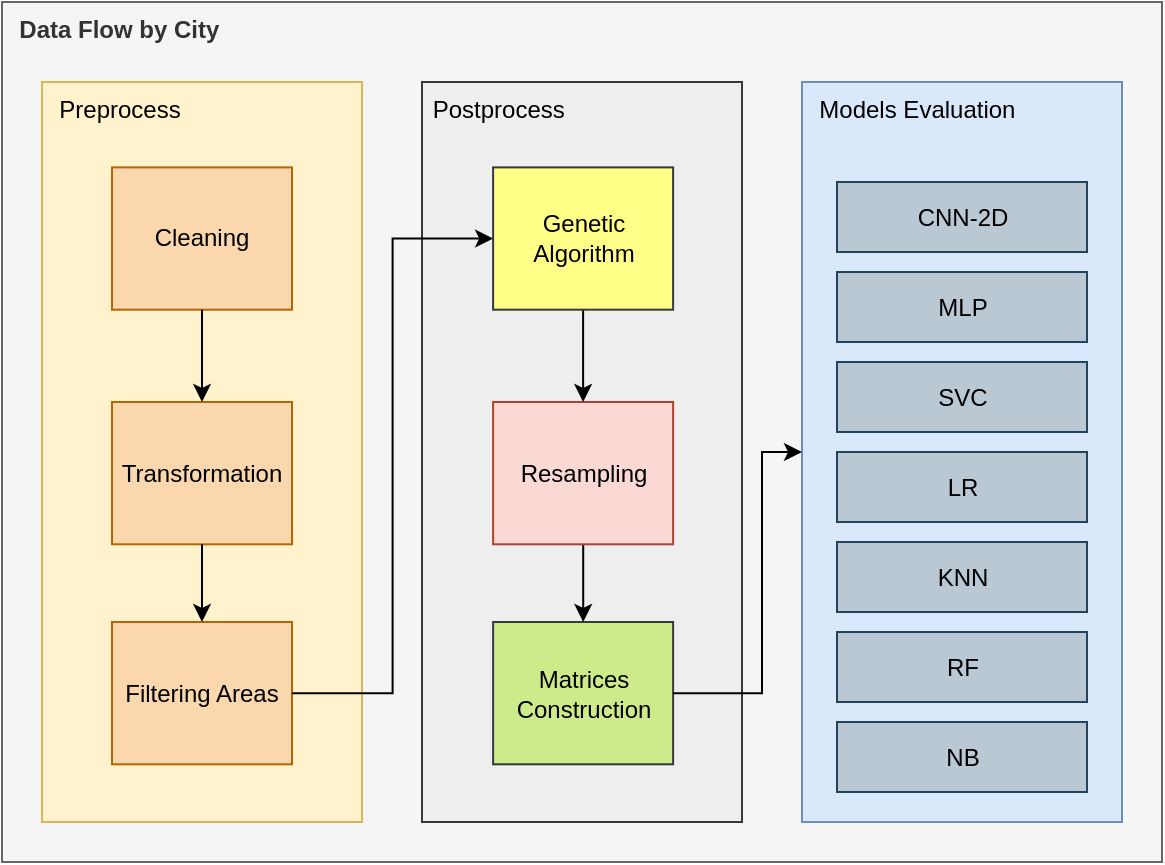 <mxfile version="21.6.5" type="device">
  <diagram name="Página-1" id="uAnbATEjNzbg1E-TgKnV">
    <mxGraphModel dx="948" dy="581" grid="1" gridSize="10" guides="1" tooltips="1" connect="1" arrows="1" fold="1" page="1" pageScale="1" pageWidth="827" pageHeight="1169" math="0" shadow="0">
      <root>
        <mxCell id="0" />
        <mxCell id="1" parent="0" />
        <mxCell id="Dptlz2PRCcSpFc9EAY_W-1" value="&lt;b&gt;&amp;nbsp; Data Flow by City&lt;/b&gt;" style="rounded=0;whiteSpace=wrap;html=1;fillColor=#f5f5f5;fontColor=#333333;strokeColor=#666666;verticalAlign=top;align=left;" parent="1" vertex="1">
          <mxGeometry x="170" y="110" width="580" height="430" as="geometry" />
        </mxCell>
        <mxCell id="Fwl7ajU-SFP8siu2tE5E-9" value="" style="group" vertex="1" connectable="0" parent="1">
          <mxGeometry x="190" y="150" width="160" height="370" as="geometry" />
        </mxCell>
        <mxCell id="bFJMQcvxy0cHlTDQ9agu-11" value="&amp;nbsp; Preprocess" style="rounded=0;whiteSpace=wrap;html=1;fillColor=#fff2cc;strokeColor=#d6b656;verticalAlign=top;align=left;" parent="Fwl7ajU-SFP8siu2tE5E-9" vertex="1">
          <mxGeometry width="160" height="370" as="geometry" />
        </mxCell>
        <mxCell id="Dptlz2PRCcSpFc9EAY_W-2" value="Cleaning" style="rounded=0;whiteSpace=wrap;html=1;fillColor=#fad7ac;strokeColor=#b46504;" parent="Fwl7ajU-SFP8siu2tE5E-9" vertex="1">
          <mxGeometry x="35" y="42.692" width="90" height="71.154" as="geometry" />
        </mxCell>
        <mxCell id="Dptlz2PRCcSpFc9EAY_W-3" value="Transformation" style="rounded=0;whiteSpace=wrap;html=1;fillColor=#fad7ac;strokeColor=#b46504;" parent="Fwl7ajU-SFP8siu2tE5E-9" vertex="1">
          <mxGeometry x="35" y="159.998" width="90" height="71.154" as="geometry" />
        </mxCell>
        <mxCell id="bFJMQcvxy0cHlTDQ9agu-1" value="Filtering Areas" style="rounded=0;whiteSpace=wrap;html=1;fillColor=#fad7ac;strokeColor=#b46504;" parent="Fwl7ajU-SFP8siu2tE5E-9" vertex="1">
          <mxGeometry x="35" y="269.996" width="90" height="71.154" as="geometry" />
        </mxCell>
        <mxCell id="bFJMQcvxy0cHlTDQ9agu-2" value="" style="edgeStyle=orthogonalEdgeStyle;rounded=0;orthogonalLoop=1;jettySize=auto;html=1;" parent="Fwl7ajU-SFP8siu2tE5E-9" source="Dptlz2PRCcSpFc9EAY_W-2" target="Dptlz2PRCcSpFc9EAY_W-3" edge="1">
          <mxGeometry relative="1" as="geometry" />
        </mxCell>
        <mxCell id="bFJMQcvxy0cHlTDQ9agu-3" value="" style="edgeStyle=orthogonalEdgeStyle;rounded=0;orthogonalLoop=1;jettySize=auto;html=1;" parent="Fwl7ajU-SFP8siu2tE5E-9" source="Dptlz2PRCcSpFc9EAY_W-3" target="bFJMQcvxy0cHlTDQ9agu-1" edge="1">
          <mxGeometry relative="1" as="geometry" />
        </mxCell>
        <mxCell id="Fwl7ajU-SFP8siu2tE5E-10" value="" style="group" vertex="1" connectable="0" parent="1">
          <mxGeometry x="380" y="150" width="160" height="370" as="geometry" />
        </mxCell>
        <mxCell id="bFJMQcvxy0cHlTDQ9agu-38" value="&amp;nbsp;Postprocess" style="rounded=0;whiteSpace=wrap;html=1;fillColor=#eeeeee;strokeColor=#36393d;verticalAlign=top;align=left;" parent="Fwl7ajU-SFP8siu2tE5E-10" vertex="1">
          <mxGeometry width="160" height="370.0" as="geometry" />
        </mxCell>
        <mxCell id="bFJMQcvxy0cHlTDQ9agu-8" value="Matrices Construction" style="rounded=0;whiteSpace=wrap;html=1;fillColor=#cdeb8b;strokeColor=#36393d;" parent="Fwl7ajU-SFP8siu2tE5E-10" vertex="1">
          <mxGeometry x="35.556" y="269.996" width="90" height="71.154" as="geometry" />
        </mxCell>
        <mxCell id="bFJMQcvxy0cHlTDQ9agu-37" value="" style="edgeStyle=orthogonalEdgeStyle;rounded=0;orthogonalLoop=1;jettySize=auto;html=1;" parent="Fwl7ajU-SFP8siu2tE5E-10" source="bFJMQcvxy0cHlTDQ9agu-12" target="bFJMQcvxy0cHlTDQ9agu-8" edge="1">
          <mxGeometry relative="1" as="geometry" />
        </mxCell>
        <mxCell id="bFJMQcvxy0cHlTDQ9agu-12" value="Resampling" style="rounded=0;whiteSpace=wrap;html=1;fillColor=#fad9d5;strokeColor=#ae4132;" parent="Fwl7ajU-SFP8siu2tE5E-10" vertex="1">
          <mxGeometry x="35.556" y="159.998" width="90" height="71.154" as="geometry" />
        </mxCell>
        <mxCell id="Fwl7ajU-SFP8siu2tE5E-13" value="" style="edgeStyle=orthogonalEdgeStyle;rounded=0;orthogonalLoop=1;jettySize=auto;html=1;" edge="1" parent="Fwl7ajU-SFP8siu2tE5E-10" source="Fwl7ajU-SFP8siu2tE5E-8" target="bFJMQcvxy0cHlTDQ9agu-12">
          <mxGeometry relative="1" as="geometry" />
        </mxCell>
        <mxCell id="Fwl7ajU-SFP8siu2tE5E-8" value="Genetic Algorithm" style="rounded=0;whiteSpace=wrap;html=1;fillColor=#ffff88;strokeColor=#36393d;" vertex="1" parent="Fwl7ajU-SFP8siu2tE5E-10">
          <mxGeometry x="35.556" y="42.692" width="90" height="71.154" as="geometry" />
        </mxCell>
        <mxCell id="Fwl7ajU-SFP8siu2tE5E-12" value="" style="edgeStyle=orthogonalEdgeStyle;rounded=0;orthogonalLoop=1;jettySize=auto;html=1;entryX=0;entryY=0.5;entryDx=0;entryDy=0;" edge="1" parent="1" source="bFJMQcvxy0cHlTDQ9agu-1" target="Fwl7ajU-SFP8siu2tE5E-8">
          <mxGeometry relative="1" as="geometry" />
        </mxCell>
        <mxCell id="bFJMQcvxy0cHlTDQ9agu-20" value="&amp;nbsp; Models Evaluation" style="rounded=0;whiteSpace=wrap;html=1;fillColor=#dae8fc;strokeColor=#6c8ebf;verticalAlign=top;align=left;" parent="1" vertex="1">
          <mxGeometry x="570" y="150" width="160" height="370" as="geometry" />
        </mxCell>
        <mxCell id="Fwl7ajU-SFP8siu2tE5E-27" value="" style="group" vertex="1" connectable="0" parent="1">
          <mxGeometry x="587.5" y="200" width="125" height="305" as="geometry" />
        </mxCell>
        <mxCell id="bFJMQcvxy0cHlTDQ9agu-41" value="CNN-2D" style="rounded=0;whiteSpace=wrap;html=1;fillColor=#bac8d3;strokeColor=#23445d;" parent="Fwl7ajU-SFP8siu2tE5E-27" vertex="1">
          <mxGeometry width="125" height="35" as="geometry" />
        </mxCell>
        <mxCell id="Fwl7ajU-SFP8siu2tE5E-17" value="MLP" style="rounded=0;whiteSpace=wrap;html=1;fillColor=#bac8d3;strokeColor=#23445d;" vertex="1" parent="Fwl7ajU-SFP8siu2tE5E-27">
          <mxGeometry y="45" width="125" height="35" as="geometry" />
        </mxCell>
        <mxCell id="Fwl7ajU-SFP8siu2tE5E-22" value="SVC" style="rounded=0;whiteSpace=wrap;html=1;fillColor=#bac8d3;strokeColor=#23445d;" vertex="1" parent="Fwl7ajU-SFP8siu2tE5E-27">
          <mxGeometry y="90" width="125" height="35" as="geometry" />
        </mxCell>
        <mxCell id="Fwl7ajU-SFP8siu2tE5E-23" value="LR" style="rounded=0;whiteSpace=wrap;html=1;fillColor=#bac8d3;strokeColor=#23445d;" vertex="1" parent="Fwl7ajU-SFP8siu2tE5E-27">
          <mxGeometry y="135" width="125" height="35" as="geometry" />
        </mxCell>
        <mxCell id="Fwl7ajU-SFP8siu2tE5E-24" value="&lt;font style=&quot;font-size: 12px;&quot;&gt;KNN&lt;/font&gt;" style="rounded=0;whiteSpace=wrap;html=1;fillColor=#bac8d3;strokeColor=#23445d;" vertex="1" parent="Fwl7ajU-SFP8siu2tE5E-27">
          <mxGeometry y="180" width="125" height="35" as="geometry" />
        </mxCell>
        <mxCell id="Fwl7ajU-SFP8siu2tE5E-25" value="RF" style="rounded=0;whiteSpace=wrap;html=1;fillColor=#bac8d3;strokeColor=#23445d;" vertex="1" parent="Fwl7ajU-SFP8siu2tE5E-27">
          <mxGeometry y="225" width="125" height="35" as="geometry" />
        </mxCell>
        <mxCell id="Fwl7ajU-SFP8siu2tE5E-26" value="NB" style="rounded=0;whiteSpace=wrap;html=1;fillColor=#bac8d3;strokeColor=#23445d;" vertex="1" parent="Fwl7ajU-SFP8siu2tE5E-27">
          <mxGeometry y="270" width="125" height="35" as="geometry" />
        </mxCell>
        <mxCell id="Fwl7ajU-SFP8siu2tE5E-28" value="" style="edgeStyle=orthogonalEdgeStyle;rounded=0;orthogonalLoop=1;jettySize=auto;html=1;entryX=0;entryY=0.5;entryDx=0;entryDy=0;" edge="1" parent="1" source="bFJMQcvxy0cHlTDQ9agu-8" target="bFJMQcvxy0cHlTDQ9agu-20">
          <mxGeometry relative="1" as="geometry">
            <mxPoint x="588" y="488" as="targetPoint" />
            <Array as="points">
              <mxPoint x="550" y="456" />
              <mxPoint x="550" y="335" />
            </Array>
          </mxGeometry>
        </mxCell>
      </root>
    </mxGraphModel>
  </diagram>
</mxfile>
